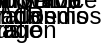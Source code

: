 <mxfile version="24.7.10">
  <diagram id="diag1" name="Network - Private Endpoints">
    <mxGraphModel>
      <root>
        <mxCell id="0" />
        <mxCell id="1" parent="0" />
<mxCell id="vnet" value="VNET\nprivada" style="rounded=1;whiteSpace=wrap;html=1;fillColor=#A7F3D0;strokeColor=#1C1C1E;fontSize=12;" vertex="1" parent="1" x="40" y="40" w="160" h="60" />
<mxCell id="app" value="App Service\nVNET Integration" style="rounded=1;whiteSpace=wrap;html=1;fillColor=#A7F3D0;strokeColor=#1C1C1E;fontSize=12;" vertex="1" parent="1" x="240" y="40" w="200" h="60" />
<mxCell id="func" value="Functions\nVNET Integration" style="rounded=1;whiteSpace=wrap;html=1;fillColor=#A7F3D0;strokeColor=#1C1C1E;fontSize=12;" vertex="1" parent="1" x="240" y="120" w="200" h="60" />
<mxCell id="pe_cos" value="Private Endpoint\nCosmos" style="rounded=1;whiteSpace=wrap;html=1;fillColor=#A7F3D0;strokeColor=#1C1C1E;fontSize=12;" vertex="1" parent="1" x="480" y="40" w="170" h="60" />
<mxCell id="pe_sb" value="Private Endpoint\nService Bus" style="rounded=1;whiteSpace=wrap;html=1;fillColor=#A7F3D0;strokeColor=#1C1C1E;fontSize=12;" vertex="1" parent="1" x="480" y="120" w="170" h="60" />
<mxCell id="pe_redis" value="Private Endpoint\nRedis" style="rounded=1;whiteSpace=wrap;html=1;fillColor=#A7F3D0;strokeColor=#1C1C1E;fontSize=12;" vertex="1" parent="1" x="480" y="200" w="170" h="60" />
<mxCell id="pe_blob" value="Private Endpoint\nBlob Storage" style="rounded=1;whiteSpace=wrap;html=1;fillColor=#A7F3D0;strokeColor=#1C1C1E;fontSize=12;" vertex="1" parent="1" x="480" y="280" w="170" h="60" />
<mxCell id="dns" value="DNS Privado" style="rounded=1;whiteSpace=wrap;html=1;fillColor=#A7F3D0;strokeColor=#1C1C1E;fontSize=12;" vertex="1" parent="1" x="700" y="120" w="160" h="60" />
<mxCell id="n1" source="vnet" target="app" style="edgeStyle=orthogonalEdgeStyle;rounded=0;orthogonalLoop=1;jettySize=auto;html=1;" edge="1" parent="1" />
<mxCell id="n2" source="vnet" target="func" style="edgeStyle=orthogonalEdgeStyle;rounded=0;orthogonalLoop=1;jettySize=auto;html=1;" edge="1" parent="1" />
<mxCell id="n3" source="app" target="pe_cos" style="edgeStyle=orthogonalEdgeStyle;rounded=0;orthogonalLoop=1;jettySize=auto;html=1;" edge="1" parent="1" />
<mxCell id="n4" source="func" target="pe_sb" style="edgeStyle=orthogonalEdgeStyle;rounded=0;orthogonalLoop=1;jettySize=auto;html=1;" edge="1" parent="1" />
<mxCell id="n5" source="app" target="pe_redis" style="edgeStyle=orthogonalEdgeStyle;rounded=0;orthogonalLoop=1;jettySize=auto;html=1;" edge="1" parent="1" />
<mxCell id="n6" source="func" target="pe_blob" style="edgeStyle=orthogonalEdgeStyle;rounded=0;orthogonalLoop=1;jettySize=auto;html=1;" edge="1" parent="1" />
<mxCell id="n7" source="pe_cos" target="dns" style="edgeStyle=orthogonalEdgeStyle;rounded=0;orthogonalLoop=1;jettySize=auto;html=1;" edge="1" parent="1" />
<mxCell id="n8" source="pe_sb" target="dns" style="edgeStyle=orthogonalEdgeStyle;rounded=0;orthogonalLoop=1;jettySize=auto;html=1;" edge="1" parent="1" />
<mxCell id="n9" source="pe_redis" target="dns" style="edgeStyle=orthogonalEdgeStyle;rounded=0;orthogonalLoop=1;jettySize=auto;html=1;" edge="1" parent="1" />
<mxCell id="n10" source="pe_blob" target="dns" style="edgeStyle=orthogonalEdgeStyle;rounded=0;orthogonalLoop=1;jettySize=auto;html=1;" edge="1" parent="1" />
      </root>
    </mxGraphModel>
  </diagram>
</mxfile>